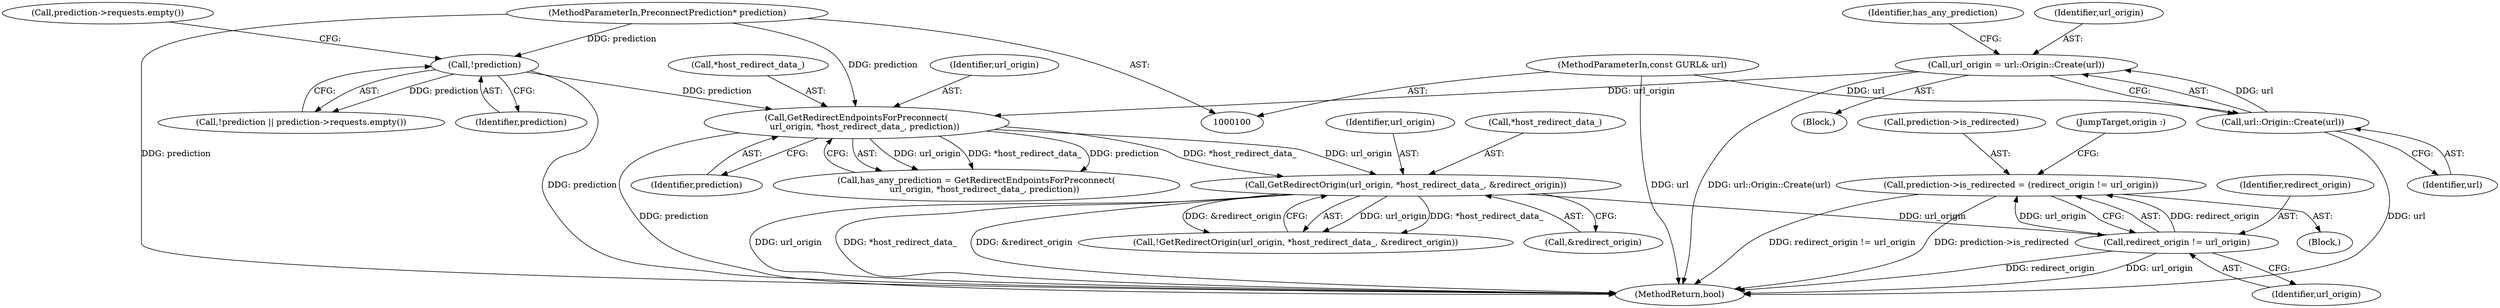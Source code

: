 digraph "0_Chrome_fec26ff33bf372476a70326f3669a35f34a9d474_14@pointer" {
"1000160" [label="(Call,prediction->is_redirected = (redirect_origin != url_origin))"];
"1000164" [label="(Call,redirect_origin != url_origin)"];
"1000133" [label="(Call,GetRedirectOrigin(url_origin, *host_redirect_data_, &redirect_origin))"];
"1000126" [label="(Call,GetRedirectEndpointsForPreconnect(\n      url_origin, *host_redirect_data_, prediction))"];
"1000118" [label="(Call,url_origin = url::Origin::Create(url))"];
"1000120" [label="(Call,url::Origin::Create(url))"];
"1000101" [label="(MethodParameterIn,const GURL& url)"];
"1000106" [label="(Call,!prediction)"];
"1000102" [label="(MethodParameterIn,PreconnectPrediction* prediction)"];
"1000120" [label="(Call,url::Origin::Create(url))"];
"1000137" [label="(Call,&redirect_origin)"];
"1000124" [label="(Call,has_any_prediction = GetRedirectEndpointsForPreconnect(\n      url_origin, *host_redirect_data_, prediction))"];
"1000102" [label="(MethodParameterIn,PreconnectPrediction* prediction)"];
"1000121" [label="(Identifier,url)"];
"1000126" [label="(Call,GetRedirectEndpointsForPreconnect(\n      url_origin, *host_redirect_data_, prediction))"];
"1000160" [label="(Call,prediction->is_redirected = (redirect_origin != url_origin))"];
"1000165" [label="(Identifier,redirect_origin)"];
"1000164" [label="(Call,redirect_origin != url_origin)"];
"1000127" [label="(Identifier,url_origin)"];
"1000101" [label="(MethodParameterIn,const GURL& url)"];
"1000118" [label="(Call,url_origin = url::Origin::Create(url))"];
"1000119" [label="(Identifier,url_origin)"];
"1000212" [label="(MethodReturn,bool)"];
"1000105" [label="(Call,!prediction || prediction->requests.empty())"];
"1000125" [label="(Identifier,has_any_prediction)"];
"1000107" [label="(Identifier,prediction)"];
"1000161" [label="(Call,prediction->is_redirected)"];
"1000132" [label="(Call,!GetRedirectOrigin(url_origin, *host_redirect_data_, &redirect_origin))"];
"1000166" [label="(Identifier,url_origin)"];
"1000106" [label="(Call,!prediction)"];
"1000128" [label="(Call,*host_redirect_data_)"];
"1000133" [label="(Call,GetRedirectOrigin(url_origin, *host_redirect_data_, &redirect_origin))"];
"1000134" [label="(Identifier,url_origin)"];
"1000154" [label="(Block,)"];
"1000108" [label="(Call,prediction->requests.empty())"];
"1000103" [label="(Block,)"];
"1000135" [label="(Call,*host_redirect_data_)"];
"1000168" [label="(JumpTarget,origin :)"];
"1000130" [label="(Identifier,prediction)"];
"1000160" -> "1000154"  [label="AST: "];
"1000160" -> "1000164"  [label="CFG: "];
"1000161" -> "1000160"  [label="AST: "];
"1000164" -> "1000160"  [label="AST: "];
"1000168" -> "1000160"  [label="CFG: "];
"1000160" -> "1000212"  [label="DDG: redirect_origin != url_origin"];
"1000160" -> "1000212"  [label="DDG: prediction->is_redirected"];
"1000164" -> "1000160"  [label="DDG: redirect_origin"];
"1000164" -> "1000160"  [label="DDG: url_origin"];
"1000164" -> "1000166"  [label="CFG: "];
"1000165" -> "1000164"  [label="AST: "];
"1000166" -> "1000164"  [label="AST: "];
"1000164" -> "1000212"  [label="DDG: url_origin"];
"1000164" -> "1000212"  [label="DDG: redirect_origin"];
"1000133" -> "1000164"  [label="DDG: url_origin"];
"1000133" -> "1000132"  [label="AST: "];
"1000133" -> "1000137"  [label="CFG: "];
"1000134" -> "1000133"  [label="AST: "];
"1000135" -> "1000133"  [label="AST: "];
"1000137" -> "1000133"  [label="AST: "];
"1000132" -> "1000133"  [label="CFG: "];
"1000133" -> "1000212"  [label="DDG: url_origin"];
"1000133" -> "1000212"  [label="DDG: *host_redirect_data_"];
"1000133" -> "1000212"  [label="DDG: &redirect_origin"];
"1000133" -> "1000132"  [label="DDG: url_origin"];
"1000133" -> "1000132"  [label="DDG: *host_redirect_data_"];
"1000133" -> "1000132"  [label="DDG: &redirect_origin"];
"1000126" -> "1000133"  [label="DDG: url_origin"];
"1000126" -> "1000133"  [label="DDG: *host_redirect_data_"];
"1000126" -> "1000124"  [label="AST: "];
"1000126" -> "1000130"  [label="CFG: "];
"1000127" -> "1000126"  [label="AST: "];
"1000128" -> "1000126"  [label="AST: "];
"1000130" -> "1000126"  [label="AST: "];
"1000124" -> "1000126"  [label="CFG: "];
"1000126" -> "1000212"  [label="DDG: prediction"];
"1000126" -> "1000124"  [label="DDG: url_origin"];
"1000126" -> "1000124"  [label="DDG: *host_redirect_data_"];
"1000126" -> "1000124"  [label="DDG: prediction"];
"1000118" -> "1000126"  [label="DDG: url_origin"];
"1000106" -> "1000126"  [label="DDG: prediction"];
"1000102" -> "1000126"  [label="DDG: prediction"];
"1000118" -> "1000103"  [label="AST: "];
"1000118" -> "1000120"  [label="CFG: "];
"1000119" -> "1000118"  [label="AST: "];
"1000120" -> "1000118"  [label="AST: "];
"1000125" -> "1000118"  [label="CFG: "];
"1000118" -> "1000212"  [label="DDG: url::Origin::Create(url)"];
"1000120" -> "1000118"  [label="DDG: url"];
"1000120" -> "1000121"  [label="CFG: "];
"1000121" -> "1000120"  [label="AST: "];
"1000120" -> "1000212"  [label="DDG: url"];
"1000101" -> "1000120"  [label="DDG: url"];
"1000101" -> "1000100"  [label="AST: "];
"1000101" -> "1000212"  [label="DDG: url"];
"1000106" -> "1000105"  [label="AST: "];
"1000106" -> "1000107"  [label="CFG: "];
"1000107" -> "1000106"  [label="AST: "];
"1000108" -> "1000106"  [label="CFG: "];
"1000105" -> "1000106"  [label="CFG: "];
"1000106" -> "1000212"  [label="DDG: prediction"];
"1000106" -> "1000105"  [label="DDG: prediction"];
"1000102" -> "1000106"  [label="DDG: prediction"];
"1000102" -> "1000100"  [label="AST: "];
"1000102" -> "1000212"  [label="DDG: prediction"];
}
